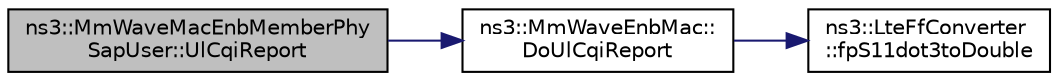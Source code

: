 digraph "ns3::MmWaveMacEnbMemberPhySapUser::UlCqiReport"
{
  edge [fontname="Helvetica",fontsize="10",labelfontname="Helvetica",labelfontsize="10"];
  node [fontname="Helvetica",fontsize="10",shape=record];
  rankdir="LR";
  Node1 [label="ns3::MmWaveMacEnbMemberPhy\lSapUser::UlCqiReport",height=0.2,width=0.4,color="black", fillcolor="grey75", style="filled", fontcolor="black"];
  Node1 -> Node2 [color="midnightblue",fontsize="10",style="solid"];
  Node2 [label="ns3::MmWaveEnbMac::\lDoUlCqiReport",height=0.2,width=0.4,color="black", fillcolor="white", style="filled",URL="$d5/dcd/classns3_1_1MmWaveEnbMac.html#a9ea7f5d8ae8f7dafdb6406d74f900a3e"];
  Node2 -> Node3 [color="midnightblue",fontsize="10",style="solid"];
  Node3 [label="ns3::LteFfConverter\l::fpS11dot3toDouble",height=0.2,width=0.4,color="black", fillcolor="white", style="filled",URL="$d5/db1/classns3_1_1LteFfConverter.html#aa5d8c2a8f988dbd63da91818c18666eb"];
}

